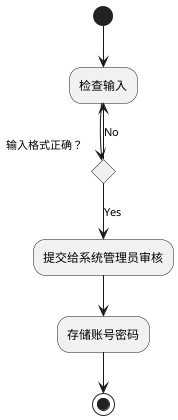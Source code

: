 @startuml
(*)  --> "检查输入"
If "输入格式正确？" then
--> [Yes] "提交给系统管理员审核"
--> "存储账号密码"
-->(*)
else
--> [No] "检查输入"
Endif
@enduml
